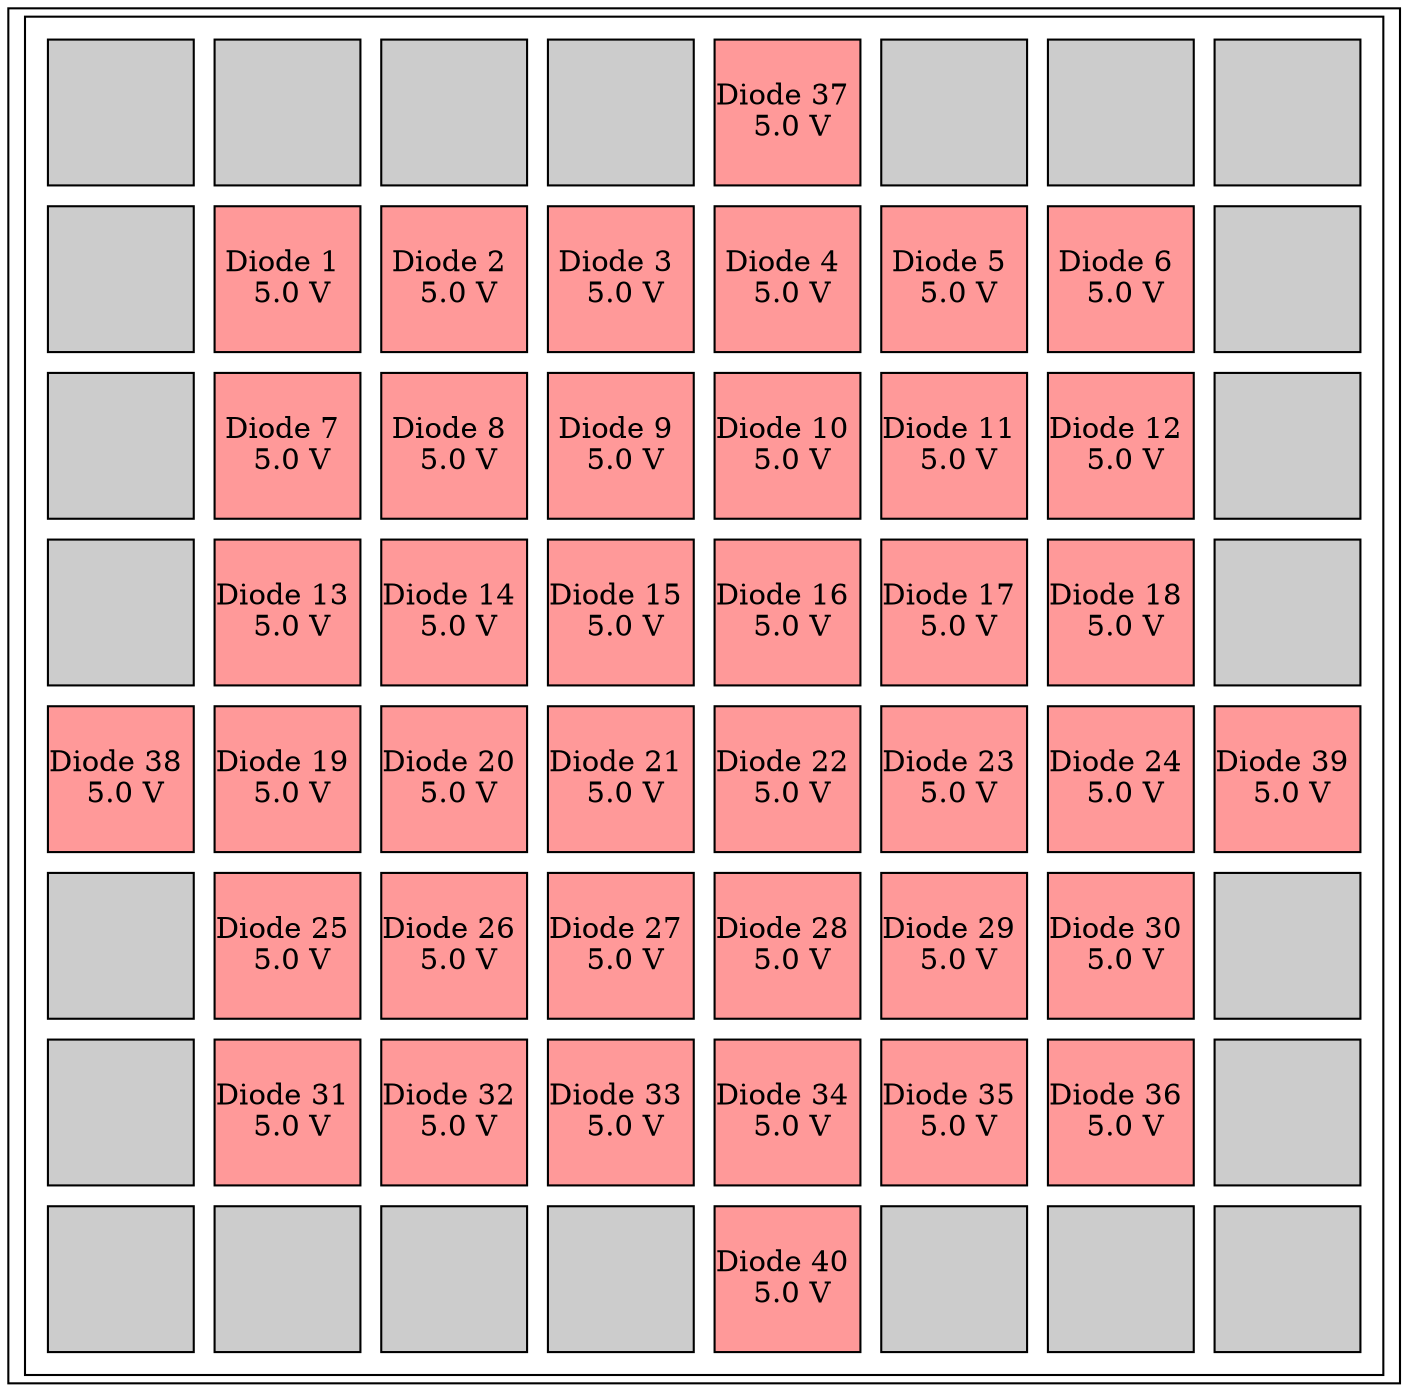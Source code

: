 graph array_table {
	node [shape=rectangle]
	"Diode Array" [label=<<TABLE cellspacing="10">
    <TR>
        <TD bgcolor="#cccccc" fixedsize="true" width="70" height="70"></TD>

        <TD bgcolor="#cccccc" fixedsize="true" width="70" height="70"></TD>

        <TD bgcolor="#cccccc" fixedsize="true" width="70" height="70"></TD>

        <TD bgcolor="#cccccc" fixedsize="true" width="70" height="70"></TD>

        <TD bgcolor="#ff9999" fixedsize="true" width="70"
        height="70"><FONT COLOR="black">Diode 37 <BR align="center" /> 5.0 V</FONT></TD>

        <TD bgcolor="#cccccc" fixedsize="true" width="70" height="70"></TD>

        <TD bgcolor="#cccccc" fixedsize="true" width="70" height="70"></TD>

        <TD bgcolor="#cccccc" fixedsize="true" width="70" height="70"></TD>
    </TR>


    <TR>
        <TD bgcolor="#cccccc" fixedsize="true" width="70" height="70"></TD>

        <TD bgcolor="#ff9999" fixedsize="true" width="70"
        height="70"><FONT COLOR="black">Diode 1 <BR align="center" /> 5.0 V</FONT></TD>

        <TD bgcolor="#ff9999" fixedsize="true" width="70"
        height="70"><FONT COLOR="black">Diode 2 <BR align="center" /> 5.0 V</FONT></TD>

        <TD bgcolor="#ff9999" fixedsize="true" width="70"
        height="70"><FONT COLOR="black">Diode 3 <BR align="center" /> 5.0 V</FONT></TD>

        <TD bgcolor="#ff9999" fixedsize="true" width="70"
        height="70"><FONT COLOR="black">Diode 4 <BR align="center" /> 5.0 V</FONT></TD>

        <TD bgcolor="#ff9999" fixedsize="true" width="70"
        height="70"><FONT COLOR="black">Diode 5 <BR align="center" /> 5.0 V</FONT></TD>

        <TD bgcolor="#ff9999" fixedsize="true" width="70"
        height="70"><FONT COLOR="black">Diode 6 <BR align="center" /> 5.0 V</FONT></TD>

        <TD bgcolor="#cccccc" fixedsize="true" width="70" height="70"></TD>
    </TR>


    <TR>
        <TD bgcolor="#cccccc" fixedsize="true" width="70" height="70"></TD>

        <TD bgcolor="#ff9999" fixedsize="true" width="70"
        height="70"><FONT COLOR="black">Diode 7 <BR align="center" /> 5.0 V</FONT></TD>

        <TD bgcolor="#ff9999" fixedsize="true" width="70"
        height="70"><FONT COLOR="black">Diode 8 <BR align="center" /> 5.0 V</FONT></TD>

        <TD bgcolor="#ff9999" fixedsize="true" width="70"
        height="70"><FONT COLOR="black">Diode 9 <BR align="center" /> 5.0 V</FONT></TD>

        <TD bgcolor="#ff9999" fixedsize="true" width="70"
        height="70"><FONT COLOR="black">Diode 10 <BR align="center" /> 5.0 V</FONT></TD>

        <TD bgcolor="#ff9999" fixedsize="true" width="70"
        height="70"><FONT COLOR="black">Diode 11 <BR align="center" /> 5.0 V</FONT></TD>

        <TD bgcolor="#ff9999" fixedsize="true" width="70"
        height="70"><FONT COLOR="black">Diode 12 <BR align="center" /> 5.0 V</FONT></TD>

        <TD bgcolor="#cccccc" fixedsize="true" width="70" height="70"></TD>
    </TR>


    <TR>
        <TD bgcolor="#cccccc" fixedsize="true" width="70" height="70"></TD>

        <TD bgcolor="#ff9999" fixedsize="true" width="70"
        height="70"><FONT COLOR="black">Diode 13 <BR align="center" /> 5.0 V</FONT></TD>

        <TD bgcolor="#ff9999" fixedsize="true" width="70"
        height="70"><FONT COLOR="black">Diode 14 <BR align="center" /> 5.0 V</FONT></TD>

        <TD bgcolor="#ff9999" fixedsize="true" width="70"
        height="70"><FONT COLOR="black">Diode 15 <BR align="center" /> 5.0 V</FONT></TD>

        <TD bgcolor="#ff9999" fixedsize="true" width="70"
        height="70"><FONT COLOR="black">Diode 16 <BR align="center" /> 5.0 V</FONT></TD>

        <TD bgcolor="#ff9999" fixedsize="true" width="70"
        height="70"><FONT COLOR="black">Diode 17 <BR align="center" /> 5.0 V</FONT></TD>

        <TD bgcolor="#ff9999" fixedsize="true" width="70"
        height="70"><FONT COLOR="black">Diode 18 <BR align="center" /> 5.0 V</FONT></TD>

        <TD bgcolor="#cccccc" fixedsize="true" width="70" height="70"></TD>
    </TR>


    <TR>
        <TD bgcolor="#ff9999" fixedsize="true" width="70"
        height="70"><FONT COLOR="black">Diode 38 <BR align="center" /> 5.0 V</FONT></TD>

        <TD bgcolor="#ff9999" fixedsize="true" width="70"
        height="70"><FONT COLOR="black">Diode 19 <BR align="center" /> 5.0 V</FONT></TD>

        <TD bgcolor="#ff9999" fixedsize="true" width="70"
        height="70"><FONT COLOR="black">Diode 20 <BR align="center" /> 5.0 V</FONT></TD>

        <TD bgcolor="#ff9999" fixedsize="true" width="70"
        height="70"><FONT COLOR="black">Diode 21 <BR align="center" /> 5.0 V</FONT></TD>

        <TD bgcolor="#ff9999" fixedsize="true" width="70"
        height="70"><FONT COLOR="black">Diode 22 <BR align="center" /> 5.0 V</FONT></TD>

        <TD bgcolor="#ff9999" fixedsize="true" width="70"
        height="70"><FONT COLOR="black">Diode 23 <BR align="center" /> 5.0 V</FONT></TD>

        <TD bgcolor="#ff9999" fixedsize="true" width="70"
        height="70"><FONT COLOR="black">Diode 24 <BR align="center" /> 5.0 V</FONT></TD>

        <TD bgcolor="#ff9999" fixedsize="true" width="70"
        height="70"><FONT COLOR="black">Diode 39 <BR align="center" /> 5.0 V</FONT></TD>
    </TR>


    <TR>
        <TD bgcolor="#cccccc" fixedsize="true" width="70" height="70"></TD>

        <TD bgcolor="#ff9999" fixedsize="true" width="70"
        height="70"><FONT COLOR="black">Diode 25 <BR align="center" /> 5.0 V</FONT></TD>

        <TD bgcolor="#ff9999" fixedsize="true" width="70"
        height="70"><FONT COLOR="black">Diode 26 <BR align="center" /> 5.0 V</FONT></TD>

        <TD bgcolor="#ff9999" fixedsize="true" width="70"
        height="70"><FONT COLOR="black">Diode 27 <BR align="center" /> 5.0 V</FONT></TD>

        <TD bgcolor="#ff9999" fixedsize="true" width="70"
        height="70"><FONT COLOR="black">Diode 28 <BR align="center" /> 5.0 V</FONT></TD>

        <TD bgcolor="#ff9999" fixedsize="true" width="70"
        height="70"><FONT COLOR="black">Diode 29 <BR align="center" /> 5.0 V</FONT></TD>

        <TD bgcolor="#ff9999" fixedsize="true" width="70"
        height="70"><FONT COLOR="black">Diode 30 <BR align="center" /> 5.0 V</FONT></TD>

        <TD bgcolor="#cccccc" fixedsize="true" width="70" height="70"></TD>
    </TR>


    <TR>
        <TD bgcolor="#cccccc" fixedsize="true" width="70" height="70"></TD>

        <TD bgcolor="#ff9999" fixedsize="true" width="70"
        height="70"><FONT COLOR="black">Diode 31 <BR align="center" /> 5.0 V</FONT></TD>

        <TD bgcolor="#ff9999" fixedsize="true" width="70"
        height="70"><FONT COLOR="black">Diode 32 <BR align="center" /> 5.0 V</FONT></TD>

        <TD bgcolor="#ff9999" fixedsize="true" width="70"
        height="70"><FONT COLOR="black">Diode 33 <BR align="center" /> 5.0 V</FONT></TD>

        <TD bgcolor="#ff9999" fixedsize="true" width="70"
        height="70"><FONT COLOR="black">Diode 34 <BR align="center" /> 5.0 V</FONT></TD>

        <TD bgcolor="#ff9999" fixedsize="true" width="70"
        height="70"><FONT COLOR="black">Diode 35 <BR align="center" /> 5.0 V</FONT></TD>

        <TD bgcolor="#ff9999" fixedsize="true" width="70"
        height="70"><FONT COLOR="black">Diode 36 <BR align="center" /> 5.0 V</FONT></TD>

        <TD bgcolor="#cccccc" fixedsize="true" width="70" height="70"></TD>
    </TR>


    <TR>
        <TD bgcolor="#cccccc" fixedsize="true" width="70" height="70"></TD>

        <TD bgcolor="#cccccc" fixedsize="true" width="70" height="70"></TD>

        <TD bgcolor="#cccccc" fixedsize="true" width="70" height="70"></TD>

        <TD bgcolor="#cccccc" fixedsize="true" width="70" height="70"></TD>

        <TD bgcolor="#ff9999" fixedsize="true" width="70"
        height="70"><FONT COLOR="black">Diode 40 <BR align="center" /> 5.0 V</FONT></TD>

        <TD bgcolor="#cccccc" fixedsize="true" width="70" height="70"></TD>

        <TD bgcolor="#cccccc" fixedsize="true" width="70" height="70"></TD>

        <TD bgcolor="#cccccc" fixedsize="true" width="70" height="70"></TD>
    </TR>
</TABLE>>]
}
